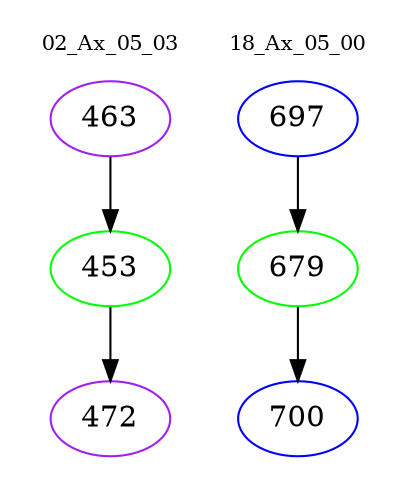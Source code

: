 digraph{
subgraph cluster_0 {
color = white
label = "02_Ax_05_03";
fontsize=10;
T0_463 [label="463", color="purple"]
T0_463 -> T0_453 [color="black"]
T0_453 [label="453", color="green"]
T0_453 -> T0_472 [color="black"]
T0_472 [label="472", color="purple"]
}
subgraph cluster_1 {
color = white
label = "18_Ax_05_00";
fontsize=10;
T1_697 [label="697", color="blue"]
T1_697 -> T1_679 [color="black"]
T1_679 [label="679", color="green"]
T1_679 -> T1_700 [color="black"]
T1_700 [label="700", color="blue"]
}
}
